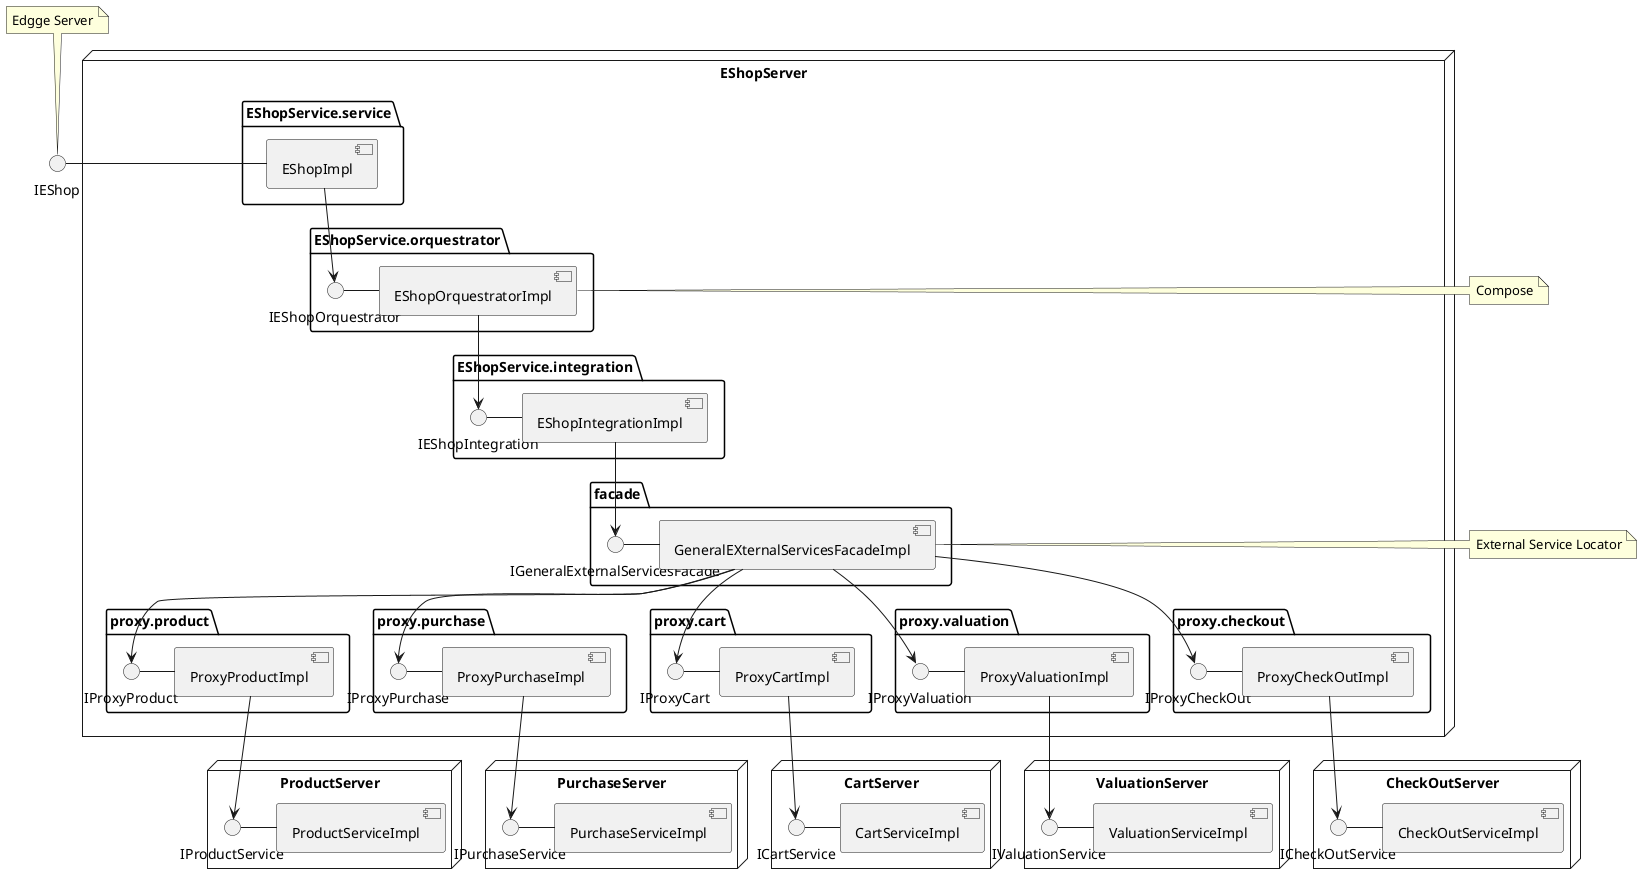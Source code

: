 @startuml

() IEShop

note top of IEShop : Edgge Server
node "EShopServer" {

    package "EShopService.service" {

        IEShop - [EShopImpl]

    }

    package "EShopService.orquestrator" {
        () IEShopOrquestrator as IO
        IO - [EShopOrquestratorImpl]
            [EShopImpl] --> IO
    }

    package "EShopService.integration" {
        () IEShopIntegration as Int
        Int - [EShopIntegrationImpl]
        [EShopOrquestratorImpl] --> Int

    }
    
    package "facade" {
    	() IGeneralExternalServicesFacade as IGESF
        IGESF - [GeneralEXternalServicesFacadeImpl]
        [EShopIntegrationImpl] --> IGESF

    }
    
    package "proxy.product" { 
    	() IProxyProduct as IPProd
        IPProd - [ProxyProductImpl]
        [GeneralEXternalServicesFacadeImpl] --> IPProd    
    }
    
    package "proxy.purchase" {     
        () IProxyPurchase as IPPur
        IPPur - [ProxyPurchaseImpl]
        [GeneralEXternalServicesFacadeImpl] --> IPPur       
    }
    
    package "proxy.cart" {
        () IProxyCart as IPCart
        IPCart - [ProxyCartImpl]
        [GeneralEXternalServicesFacadeImpl] --> IPCart       
    }
    
    package "proxy.valuation" {  
        () IProxyValuation as IPVal
        IPVal - [ProxyValuationImpl]
        [GeneralEXternalServicesFacadeImpl] --> IPVal       
    }

    package "proxy.checkout" {  
        () IProxyCheckOut as IPCO
        IPCO - [ProxyCheckOutImpl]
        [GeneralEXternalServicesFacadeImpl] --> IPCO       
    }

}

note right of EShopOrquestratorImpl : Compose

note right of GeneralEXternalServicesFacadeImpl : External Service Locator

node "ProductServer" {
	() IProductService as IPS
    IPS - [ProductServiceImpl]    
    [ProxyProductImpl] --> IPS

}

node "PurchaseServer" {
	() IPurchaseService as IPur
    IPur - [PurchaseServiceImpl]
    [ProxyPurchaseImpl] --> IPur

}

node "CartServer" {
	() ICartService as ICart
    ICart - [CartServiceImpl]
        [ProxyCartImpl] --> ICart

}

node "ValuationServer" {
	() IValuationService as IVal
    IVal - [ValuationServiceImpl]
        [ProxyValuationImpl] --> IVal
}

node "CheckOutServer" {
	() ICheckOutService as ICheckOut
    ICheckOut - [CheckOutServiceImpl]
        [ProxyCheckOutImpl] --> ICheckOut

}








@enduml
